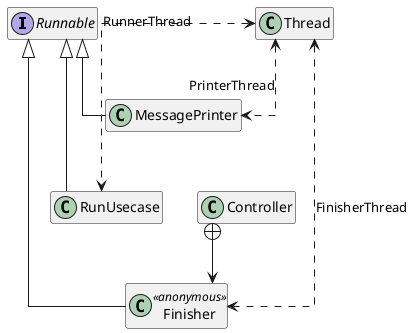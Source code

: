 @startuml Threads

hide members
skinparam linetype ortho

' INTERFACES

interface Runnable

' CLASSES

class Thread
class RunUsecase
class Controller
class MessagePrinter
class Finisher <<anonymous>>


' ASSOCIATIONS

Thread <..> RunUsecase : RunnerThread
Thread <..> Finisher : FinisherThread
Thread <..> MessagePrinter : PrinterThread
Runnable <|-- RunUsecase
Runnable <|-- Finisher
Runnable <|-- MessagePrinter
Controller +--> Finisher

RunUsecase -[hidden]- Finisher
MessagePrinter -[hidden]- Controller
MessagePrinter -[hidden]- RunUsecase

@enduml